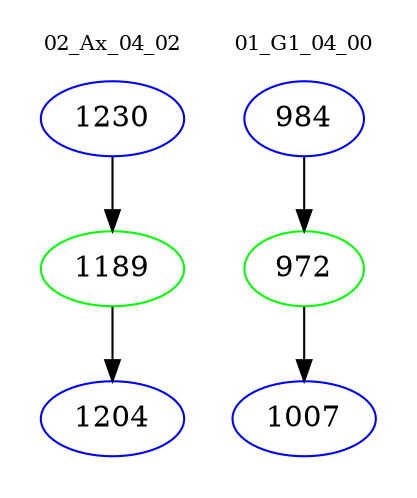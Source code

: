 digraph{
subgraph cluster_0 {
color = white
label = "02_Ax_04_02";
fontsize=10;
T0_1230 [label="1230", color="blue"]
T0_1230 -> T0_1189 [color="black"]
T0_1189 [label="1189", color="green"]
T0_1189 -> T0_1204 [color="black"]
T0_1204 [label="1204", color="blue"]
}
subgraph cluster_1 {
color = white
label = "01_G1_04_00";
fontsize=10;
T1_984 [label="984", color="blue"]
T1_984 -> T1_972 [color="black"]
T1_972 [label="972", color="green"]
T1_972 -> T1_1007 [color="black"]
T1_1007 [label="1007", color="blue"]
}
}
